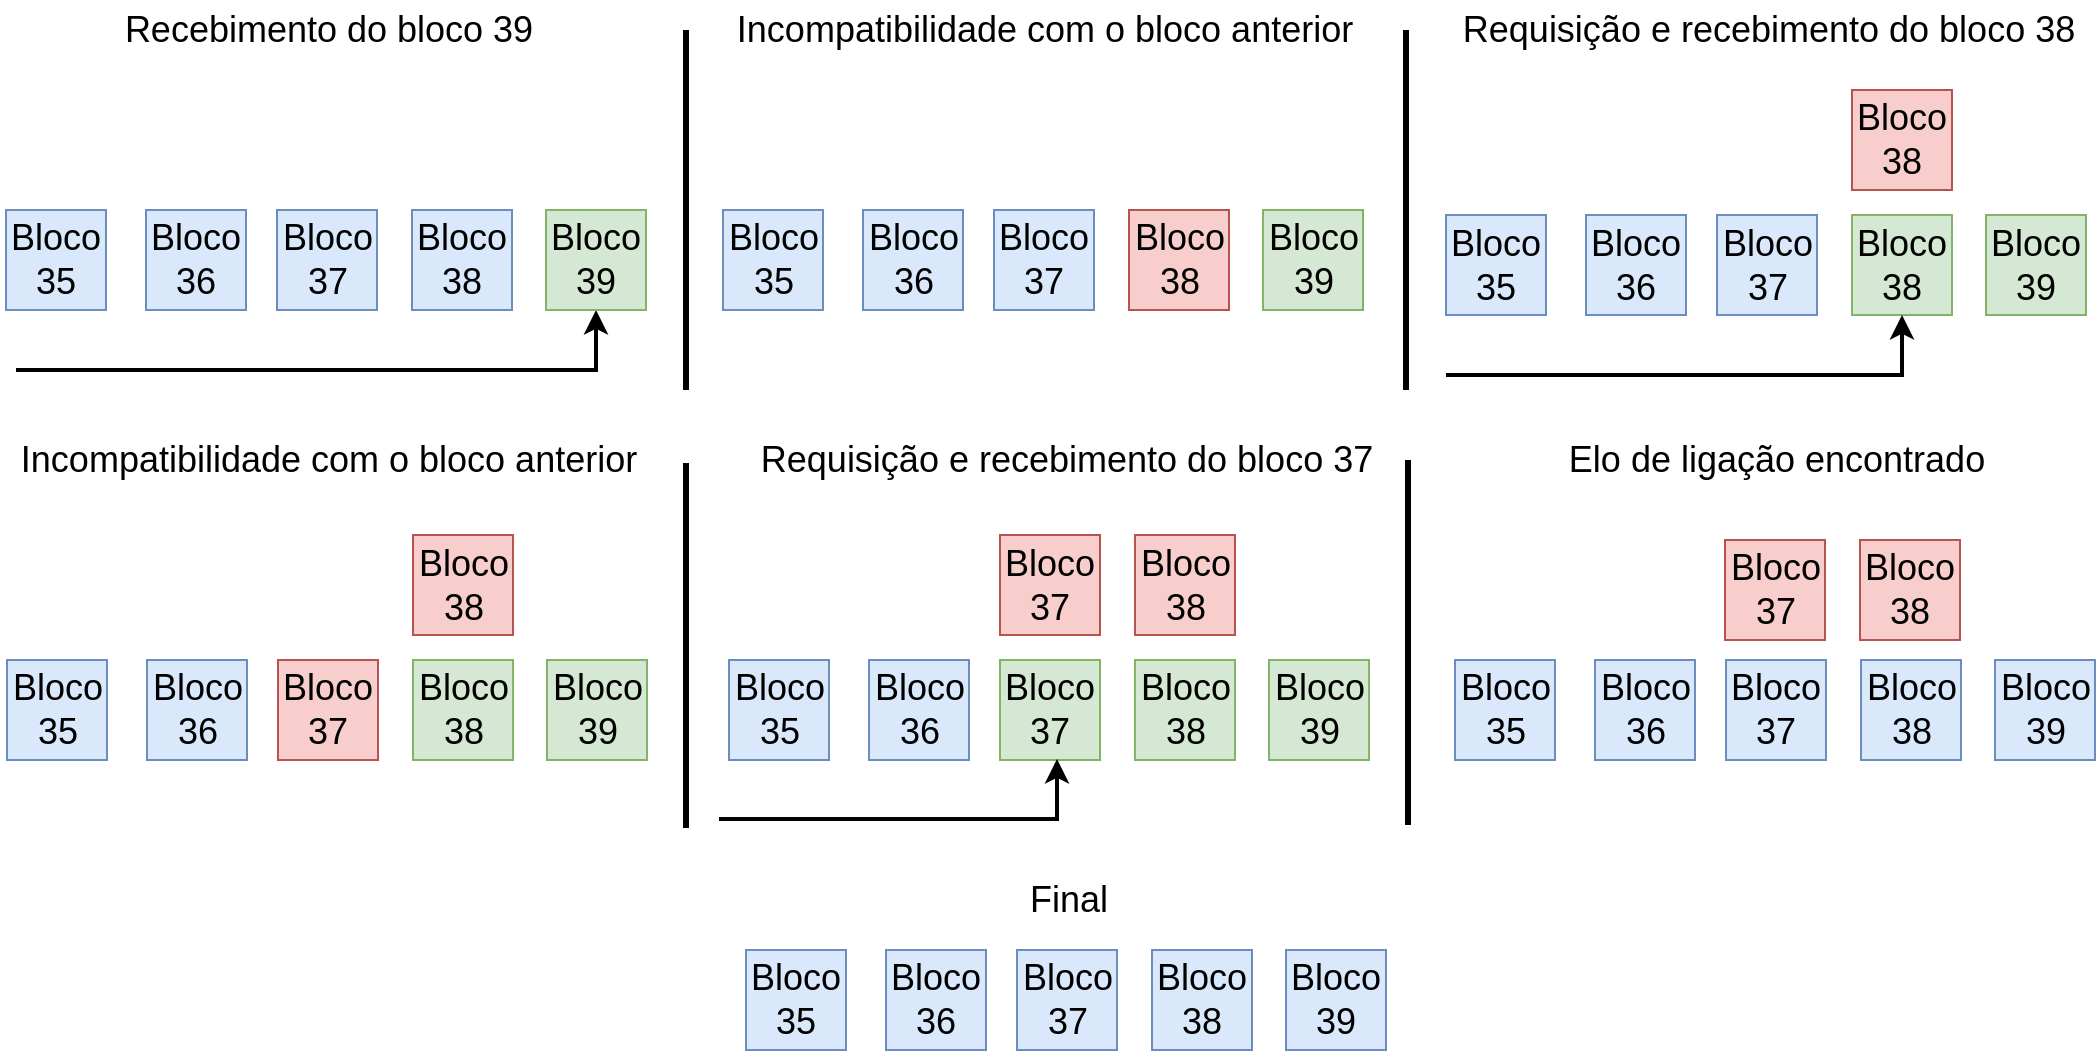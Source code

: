 <mxfile version="12.3.3" type="google" pages="1"><diagram id="9f46799a-70d6-7492-0946-bef42562c5a5" name="Page-1"><mxGraphModel dx="1381" dy="761" grid="1" gridSize="10" guides="1" tooltips="1" connect="1" arrows="1" fold="1" page="1" pageScale="1" pageWidth="1100" pageHeight="850" background="#ffffff" math="0" shadow="0"><root><mxCell id="0"/><mxCell id="1" parent="0"/><mxCell id="S12z-VltrXsDuMJUPWvS-6" style="edgeStyle=orthogonalEdgeStyle;orthogonalLoop=1;jettySize=auto;html=1;fontSize=13;strokeWidth=2;entryX=0.5;entryY=1;entryDx=0;entryDy=0;rounded=0;" parent="1" target="GcFYEOk-jXiUEROCQyiA-57" edge="1"><mxGeometry relative="1" as="geometry"><mxPoint x="297" y="195" as="targetPoint"/><mxPoint x="32" y="225" as="sourcePoint"/><Array as="points"><mxPoint x="322" y="225"/></Array></mxGeometry></mxCell><mxCell id="S12z-VltrXsDuMJUPWvS-17" value="" style="endArrow=none;html=1;strokeWidth=3;" parent="1" edge="1"><mxGeometry width="50" height="50" relative="1" as="geometry"><mxPoint x="367" y="55" as="sourcePoint"/><mxPoint x="367" y="235" as="targetPoint"/></mxGeometry></mxCell><mxCell id="S12z-VltrXsDuMJUPWvS-18" value="" style="endArrow=none;html=1;strokeWidth=3;" parent="1" edge="1"><mxGeometry width="50" height="50" relative="1" as="geometry"><mxPoint x="727" y="55" as="sourcePoint"/><mxPoint x="727" y="235" as="targetPoint"/></mxGeometry></mxCell><mxCell id="S12z-VltrXsDuMJUPWvS-24" value="Recebimento do bloco 39" style="text;html=1;align=center;verticalAlign=middle;resizable=0;points=[];;autosize=1;fontSize=18;" parent="1" vertex="1"><mxGeometry x="78" y="40" width="220" height="30" as="geometry"/></mxCell><mxCell id="GcFYEOk-jXiUEROCQyiA-3" value="Bloco 35" style="whiteSpace=wrap;html=1;aspect=fixed;fontSize=18;fillColor=#dae8fc;strokeColor=#6c8ebf;" vertex="1" parent="1"><mxGeometry x="385.5" y="145" width="50" height="50" as="geometry"/></mxCell><mxCell id="GcFYEOk-jXiUEROCQyiA-4" value="Bloco 36" style="whiteSpace=wrap;html=1;aspect=fixed;fontSize=18;fillColor=#dae8fc;strokeColor=#6c8ebf;" vertex="1" parent="1"><mxGeometry x="455.5" y="145" width="50" height="50" as="geometry"/></mxCell><mxCell id="GcFYEOk-jXiUEROCQyiA-5" value="Bloco 37" style="whiteSpace=wrap;html=1;aspect=fixed;fontSize=18;fillColor=#dae8fc;strokeColor=#6c8ebf;" vertex="1" parent="1"><mxGeometry x="521" y="145" width="50" height="50" as="geometry"/></mxCell><mxCell id="GcFYEOk-jXiUEROCQyiA-6" value="Bloco 38" style="whiteSpace=wrap;html=1;aspect=fixed;fontSize=18;fillColor=#f8cecc;strokeColor=#b85450;" vertex="1" parent="1"><mxGeometry x="588.5" y="145" width="50" height="50" as="geometry"/></mxCell><mxCell id="GcFYEOk-jXiUEROCQyiA-7" value="Bloco 39" style="whiteSpace=wrap;html=1;aspect=fixed;fontSize=18;fillColor=#d5e8d4;strokeColor=#82b366;" vertex="1" parent="1"><mxGeometry x="655.5" y="145" width="50" height="50" as="geometry"/></mxCell><mxCell id="GcFYEOk-jXiUEROCQyiA-8" value="Bloco 35" style="whiteSpace=wrap;html=1;aspect=fixed;fontSize=18;fillColor=#dae8fc;strokeColor=#6c8ebf;" vertex="1" parent="1"><mxGeometry x="747" y="147.5" width="50" height="50" as="geometry"/></mxCell><mxCell id="GcFYEOk-jXiUEROCQyiA-9" value="Bloco 36" style="whiteSpace=wrap;html=1;aspect=fixed;fontSize=18;fillColor=#dae8fc;strokeColor=#6c8ebf;" vertex="1" parent="1"><mxGeometry x="817" y="147.5" width="50" height="50" as="geometry"/></mxCell><mxCell id="GcFYEOk-jXiUEROCQyiA-10" value="Bloco 37" style="whiteSpace=wrap;html=1;aspect=fixed;fontSize=18;fillColor=#dae8fc;strokeColor=#6c8ebf;" vertex="1" parent="1"><mxGeometry x="882.5" y="147.5" width="50" height="50" as="geometry"/></mxCell><mxCell id="GcFYEOk-jXiUEROCQyiA-11" value="Bloco 38" style="whiteSpace=wrap;html=1;aspect=fixed;fontSize=18;fillColor=#f8cecc;strokeColor=#b85450;" vertex="1" parent="1"><mxGeometry x="950" y="85" width="50" height="50" as="geometry"/></mxCell><mxCell id="GcFYEOk-jXiUEROCQyiA-12" value="Bloco 39" style="whiteSpace=wrap;html=1;aspect=fixed;fontSize=18;fillColor=#d5e8d4;strokeColor=#82b366;" vertex="1" parent="1"><mxGeometry x="1017" y="147.5" width="50" height="50" as="geometry"/></mxCell><mxCell id="GcFYEOk-jXiUEROCQyiA-13" value="Bloco 38" style="whiteSpace=wrap;html=1;aspect=fixed;fontSize=18;fillColor=#d5e8d4;strokeColor=#82b366;" vertex="1" parent="1"><mxGeometry x="950" y="147.5" width="50" height="50" as="geometry"/></mxCell><mxCell id="GcFYEOk-jXiUEROCQyiA-14" style="edgeStyle=orthogonalEdgeStyle;orthogonalLoop=1;jettySize=auto;html=1;fontSize=13;strokeWidth=2;entryX=0.5;entryY=1;entryDx=0;entryDy=0;rounded=0;" edge="1" parent="1"><mxGeometry relative="1" as="geometry"><mxPoint x="975" y="197.5" as="targetPoint"/><mxPoint x="747" y="227.5" as="sourcePoint"/><Array as="points"><mxPoint x="975" y="227.5"/></Array></mxGeometry></mxCell><mxCell id="GcFYEOk-jXiUEROCQyiA-21" value="Bloco 35" style="whiteSpace=wrap;html=1;aspect=fixed;fontSize=18;fillColor=#dae8fc;strokeColor=#6c8ebf;" vertex="1" parent="1"><mxGeometry x="388.5" y="370" width="50" height="50" as="geometry"/></mxCell><mxCell id="GcFYEOk-jXiUEROCQyiA-22" value="Bloco 36" style="whiteSpace=wrap;html=1;aspect=fixed;fontSize=18;fillColor=#dae8fc;strokeColor=#6c8ebf;" vertex="1" parent="1"><mxGeometry x="458.5" y="370" width="50" height="50" as="geometry"/></mxCell><mxCell id="GcFYEOk-jXiUEROCQyiA-23" value="Bloco 37" style="whiteSpace=wrap;html=1;aspect=fixed;fontSize=18;fillColor=#d5e8d4;strokeColor=#82b366;" vertex="1" parent="1"><mxGeometry x="524" y="370" width="50" height="50" as="geometry"/></mxCell><mxCell id="GcFYEOk-jXiUEROCQyiA-24" value="Bloco 38" style="whiteSpace=wrap;html=1;aspect=fixed;fontSize=18;fillColor=#d5e8d4;strokeColor=#82b366;" vertex="1" parent="1"><mxGeometry x="591.5" y="370" width="50" height="50" as="geometry"/></mxCell><mxCell id="GcFYEOk-jXiUEROCQyiA-25" value="Bloco 39" style="whiteSpace=wrap;html=1;aspect=fixed;fontSize=18;fillColor=#d5e8d4;strokeColor=#82b366;" vertex="1" parent="1"><mxGeometry x="658.5" y="370" width="50" height="50" as="geometry"/></mxCell><mxCell id="GcFYEOk-jXiUEROCQyiA-26" value="Bloco 35" style="whiteSpace=wrap;html=1;aspect=fixed;fontSize=18;fillColor=#dae8fc;strokeColor=#6c8ebf;" vertex="1" parent="1"><mxGeometry x="397" y="515" width="50" height="50" as="geometry"/></mxCell><mxCell id="GcFYEOk-jXiUEROCQyiA-27" value="Bloco 36" style="whiteSpace=wrap;html=1;aspect=fixed;fontSize=18;fillColor=#dae8fc;strokeColor=#6c8ebf;" vertex="1" parent="1"><mxGeometry x="467" y="515" width="50" height="50" as="geometry"/></mxCell><mxCell id="GcFYEOk-jXiUEROCQyiA-28" value="Bloco 37" style="whiteSpace=wrap;html=1;aspect=fixed;fontSize=18;fillColor=#dae8fc;strokeColor=#6c8ebf;" vertex="1" parent="1"><mxGeometry x="532.5" y="515" width="50" height="50" as="geometry"/></mxCell><mxCell id="GcFYEOk-jXiUEROCQyiA-29" value="Bloco 38" style="whiteSpace=wrap;html=1;aspect=fixed;fontSize=18;fillColor=#f8cecc;strokeColor=#b85450;" vertex="1" parent="1"><mxGeometry x="954" y="310" width="50" height="50" as="geometry"/></mxCell><mxCell id="GcFYEOk-jXiUEROCQyiA-30" value="Bloco 39" style="whiteSpace=wrap;html=1;aspect=fixed;fontSize=18;fillColor=#dae8fc;strokeColor=#6c8ebf;" vertex="1" parent="1"><mxGeometry x="667" y="515" width="50" height="50" as="geometry"/></mxCell><mxCell id="GcFYEOk-jXiUEROCQyiA-31" value="Bloco 38" style="whiteSpace=wrap;html=1;aspect=fixed;fontSize=18;fillColor=#dae8fc;strokeColor=#6c8ebf;" vertex="1" parent="1"><mxGeometry x="600" y="515" width="50" height="50" as="geometry"/></mxCell><mxCell id="GcFYEOk-jXiUEROCQyiA-33" value="Bloco 38" style="whiteSpace=wrap;html=1;aspect=fixed;fontSize=18;fillColor=#f8cecc;strokeColor=#b85450;" vertex="1" parent="1"><mxGeometry x="230.5" y="307.5" width="50" height="50" as="geometry"/></mxCell><mxCell id="GcFYEOk-jXiUEROCQyiA-34" style="edgeStyle=orthogonalEdgeStyle;orthogonalLoop=1;jettySize=auto;html=1;fontSize=13;strokeWidth=2;entryX=0.5;entryY=1;entryDx=0;entryDy=0;rounded=0;" edge="1" parent="1"><mxGeometry relative="1" as="geometry"><mxPoint x="552.5" y="419.5" as="targetPoint"/><mxPoint x="383.5" y="449.5" as="sourcePoint"/><Array as="points"><mxPoint x="552.5" y="449"/></Array></mxGeometry></mxCell><mxCell id="GcFYEOk-jXiUEROCQyiA-35" value="Bloco 37" style="whiteSpace=wrap;html=1;aspect=fixed;fontSize=18;fillColor=#f8cecc;strokeColor=#b85450;" vertex="1" parent="1"><mxGeometry x="524" y="307.5" width="50" height="50" as="geometry"/></mxCell><mxCell id="GcFYEOk-jXiUEROCQyiA-38" value="Bloco 38" style="whiteSpace=wrap;html=1;aspect=fixed;fontSize=18;fillColor=#f8cecc;strokeColor=#b85450;" vertex="1" parent="1"><mxGeometry x="591.5" y="307.5" width="50" height="50" as="geometry"/></mxCell><mxCell id="GcFYEOk-jXiUEROCQyiA-39" value="Bloco 37" style="whiteSpace=wrap;html=1;aspect=fixed;fontSize=18;fillColor=#f8cecc;strokeColor=#b85450;" vertex="1" parent="1"><mxGeometry x="886.5" y="310" width="50" height="50" as="geometry"/></mxCell><mxCell id="GcFYEOk-jXiUEROCQyiA-40" value="Final" style="text;html=1;align=center;verticalAlign=middle;resizable=0;points=[];;autosize=1;fontSize=18;" vertex="1" parent="1"><mxGeometry x="532.5" y="475" width="50" height="30" as="geometry"/></mxCell><mxCell id="GcFYEOk-jXiUEROCQyiA-41" value="" style="endArrow=none;html=1;strokeWidth=3;" edge="1" parent="1"><mxGeometry width="50" height="50" relative="1" as="geometry"><mxPoint x="367" y="271.5" as="sourcePoint"/><mxPoint x="367" y="454" as="targetPoint"/></mxGeometry></mxCell><mxCell id="GcFYEOk-jXiUEROCQyiA-42" value="" style="endArrow=none;html=1;strokeWidth=3;" edge="1" parent="1"><mxGeometry width="50" height="50" relative="1" as="geometry"><mxPoint x="728" y="270" as="sourcePoint"/><mxPoint x="728" y="452.5" as="targetPoint"/></mxGeometry></mxCell><mxCell id="GcFYEOk-jXiUEROCQyiA-43" value="Bloco 35" style="whiteSpace=wrap;html=1;aspect=fixed;fontSize=18;fillColor=#dae8fc;strokeColor=#6c8ebf;" vertex="1" parent="1"><mxGeometry x="751.5" y="370" width="50" height="50" as="geometry"/></mxCell><mxCell id="GcFYEOk-jXiUEROCQyiA-44" value="Bloco 36" style="whiteSpace=wrap;html=1;aspect=fixed;fontSize=18;fillColor=#dae8fc;strokeColor=#6c8ebf;" vertex="1" parent="1"><mxGeometry x="821.5" y="370" width="50" height="50" as="geometry"/></mxCell><mxCell id="GcFYEOk-jXiUEROCQyiA-45" value="Bloco 37" style="whiteSpace=wrap;html=1;aspect=fixed;fontSize=18;fillColor=#dae8fc;strokeColor=#6c8ebf;" vertex="1" parent="1"><mxGeometry x="887" y="370" width="50" height="50" as="geometry"/></mxCell><mxCell id="GcFYEOk-jXiUEROCQyiA-46" value="Bloco 39" style="whiteSpace=wrap;html=1;aspect=fixed;fontSize=18;fillColor=#dae8fc;strokeColor=#6c8ebf;" vertex="1" parent="1"><mxGeometry x="1021.5" y="370" width="50" height="50" as="geometry"/></mxCell><mxCell id="GcFYEOk-jXiUEROCQyiA-47" value="Bloco 38" style="whiteSpace=wrap;html=1;aspect=fixed;fontSize=18;fillColor=#dae8fc;strokeColor=#6c8ebf;" vertex="1" parent="1"><mxGeometry x="954.5" y="370" width="50" height="50" as="geometry"/></mxCell><mxCell id="GcFYEOk-jXiUEROCQyiA-48" value="Incompatibilidade com o bloco anterior" style="text;html=1;align=center;verticalAlign=middle;resizable=0;points=[];;autosize=1;fontSize=18;" vertex="1" parent="1"><mxGeometry x="28" y="255" width="320" height="30" as="geometry"/></mxCell><mxCell id="GcFYEOk-jXiUEROCQyiA-49" value="Requisição e recebimento do bloco 38" style="text;html=1;align=center;verticalAlign=middle;resizable=0;points=[];;autosize=1;fontSize=18;" vertex="1" parent="1"><mxGeometry x="747.5" y="40" width="320" height="30" as="geometry"/></mxCell><mxCell id="GcFYEOk-jXiUEROCQyiA-50" value="Requisição e recebimento do bloco 37" style="text;html=1;align=center;verticalAlign=middle;resizable=0;points=[];;autosize=1;fontSize=18;" vertex="1" parent="1"><mxGeometry x="397" y="255" width="320" height="30" as="geometry"/></mxCell><mxCell id="GcFYEOk-jXiUEROCQyiA-51" value="Elo de ligação encontrado" style="text;html=1;align=center;verticalAlign=middle;resizable=0;points=[];;autosize=1;fontSize=18;" vertex="1" parent="1"><mxGeometry x="801.5" y="255" width="220" height="30" as="geometry"/></mxCell><mxCell id="GcFYEOk-jXiUEROCQyiA-52" value="Incompatibilidade com o bloco anterior" style="text;html=1;align=center;verticalAlign=middle;resizable=0;points=[];;autosize=1;fontSize=18;" vertex="1" parent="1"><mxGeometry x="386" y="40" width="320" height="30" as="geometry"/></mxCell><mxCell id="GcFYEOk-jXiUEROCQyiA-53" value="Bloco 35" style="whiteSpace=wrap;html=1;aspect=fixed;fontSize=18;fillColor=#dae8fc;strokeColor=#6c8ebf;" vertex="1" parent="1"><mxGeometry x="27" y="145" width="50" height="50" as="geometry"/></mxCell><mxCell id="GcFYEOk-jXiUEROCQyiA-54" value="Bloco 36" style="whiteSpace=wrap;html=1;aspect=fixed;fontSize=18;fillColor=#dae8fc;strokeColor=#6c8ebf;" vertex="1" parent="1"><mxGeometry x="97" y="145" width="50" height="50" as="geometry"/></mxCell><mxCell id="GcFYEOk-jXiUEROCQyiA-55" value="Bloco 37" style="whiteSpace=wrap;html=1;aspect=fixed;fontSize=18;fillColor=#dae8fc;strokeColor=#6c8ebf;" vertex="1" parent="1"><mxGeometry x="162.5" y="145" width="50" height="50" as="geometry"/></mxCell><mxCell id="GcFYEOk-jXiUEROCQyiA-56" value="Bloco 38" style="whiteSpace=wrap;html=1;aspect=fixed;fontSize=18;fillColor=#dae8fc;strokeColor=#6c8ebf;" vertex="1" parent="1"><mxGeometry x="230" y="145" width="50" height="50" as="geometry"/></mxCell><mxCell id="GcFYEOk-jXiUEROCQyiA-57" value="Bloco 39" style="whiteSpace=wrap;html=1;aspect=fixed;fontSize=18;fillColor=#d5e8d4;strokeColor=#82b366;" vertex="1" parent="1"><mxGeometry x="297" y="145" width="50" height="50" as="geometry"/></mxCell><mxCell id="GcFYEOk-jXiUEROCQyiA-58" value="Bloco 35" style="whiteSpace=wrap;html=1;aspect=fixed;fontSize=18;fillColor=#dae8fc;strokeColor=#6c8ebf;" vertex="1" parent="1"><mxGeometry x="27.5" y="370" width="50" height="50" as="geometry"/></mxCell><mxCell id="GcFYEOk-jXiUEROCQyiA-59" value="Bloco 36" style="whiteSpace=wrap;html=1;aspect=fixed;fontSize=18;fillColor=#dae8fc;strokeColor=#6c8ebf;" vertex="1" parent="1"><mxGeometry x="97.5" y="370" width="50" height="50" as="geometry"/></mxCell><mxCell id="GcFYEOk-jXiUEROCQyiA-60" value="Bloco 37" style="whiteSpace=wrap;html=1;aspect=fixed;fontSize=18;fillColor=#f8cecc;strokeColor=#b85450;" vertex="1" parent="1"><mxGeometry x="163" y="370" width="50" height="50" as="geometry"/></mxCell><mxCell id="GcFYEOk-jXiUEROCQyiA-61" value="Bloco 38" style="whiteSpace=wrap;html=1;aspect=fixed;fontSize=18;fillColor=#d5e8d4;strokeColor=#82b366;" vertex="1" parent="1"><mxGeometry x="230.5" y="370" width="50" height="50" as="geometry"/></mxCell><mxCell id="GcFYEOk-jXiUEROCQyiA-62" value="Bloco 39" style="whiteSpace=wrap;html=1;aspect=fixed;fontSize=18;fillColor=#d5e8d4;strokeColor=#82b366;" vertex="1" parent="1"><mxGeometry x="297.5" y="370" width="50" height="50" as="geometry"/></mxCell></root></mxGraphModel></diagram></mxfile>